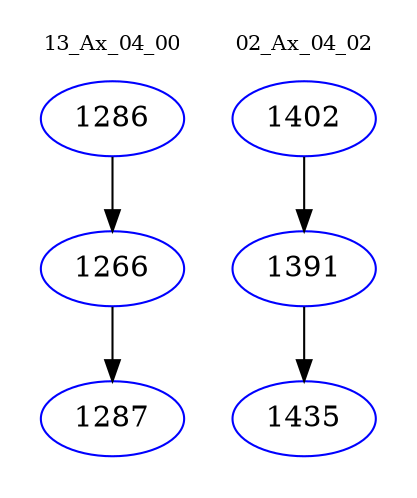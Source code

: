 digraph{
subgraph cluster_0 {
color = white
label = "13_Ax_04_00";
fontsize=10;
T0_1286 [label="1286", color="blue"]
T0_1286 -> T0_1266 [color="black"]
T0_1266 [label="1266", color="blue"]
T0_1266 -> T0_1287 [color="black"]
T0_1287 [label="1287", color="blue"]
}
subgraph cluster_1 {
color = white
label = "02_Ax_04_02";
fontsize=10;
T1_1402 [label="1402", color="blue"]
T1_1402 -> T1_1391 [color="black"]
T1_1391 [label="1391", color="blue"]
T1_1391 -> T1_1435 [color="black"]
T1_1435 [label="1435", color="blue"]
}
}
